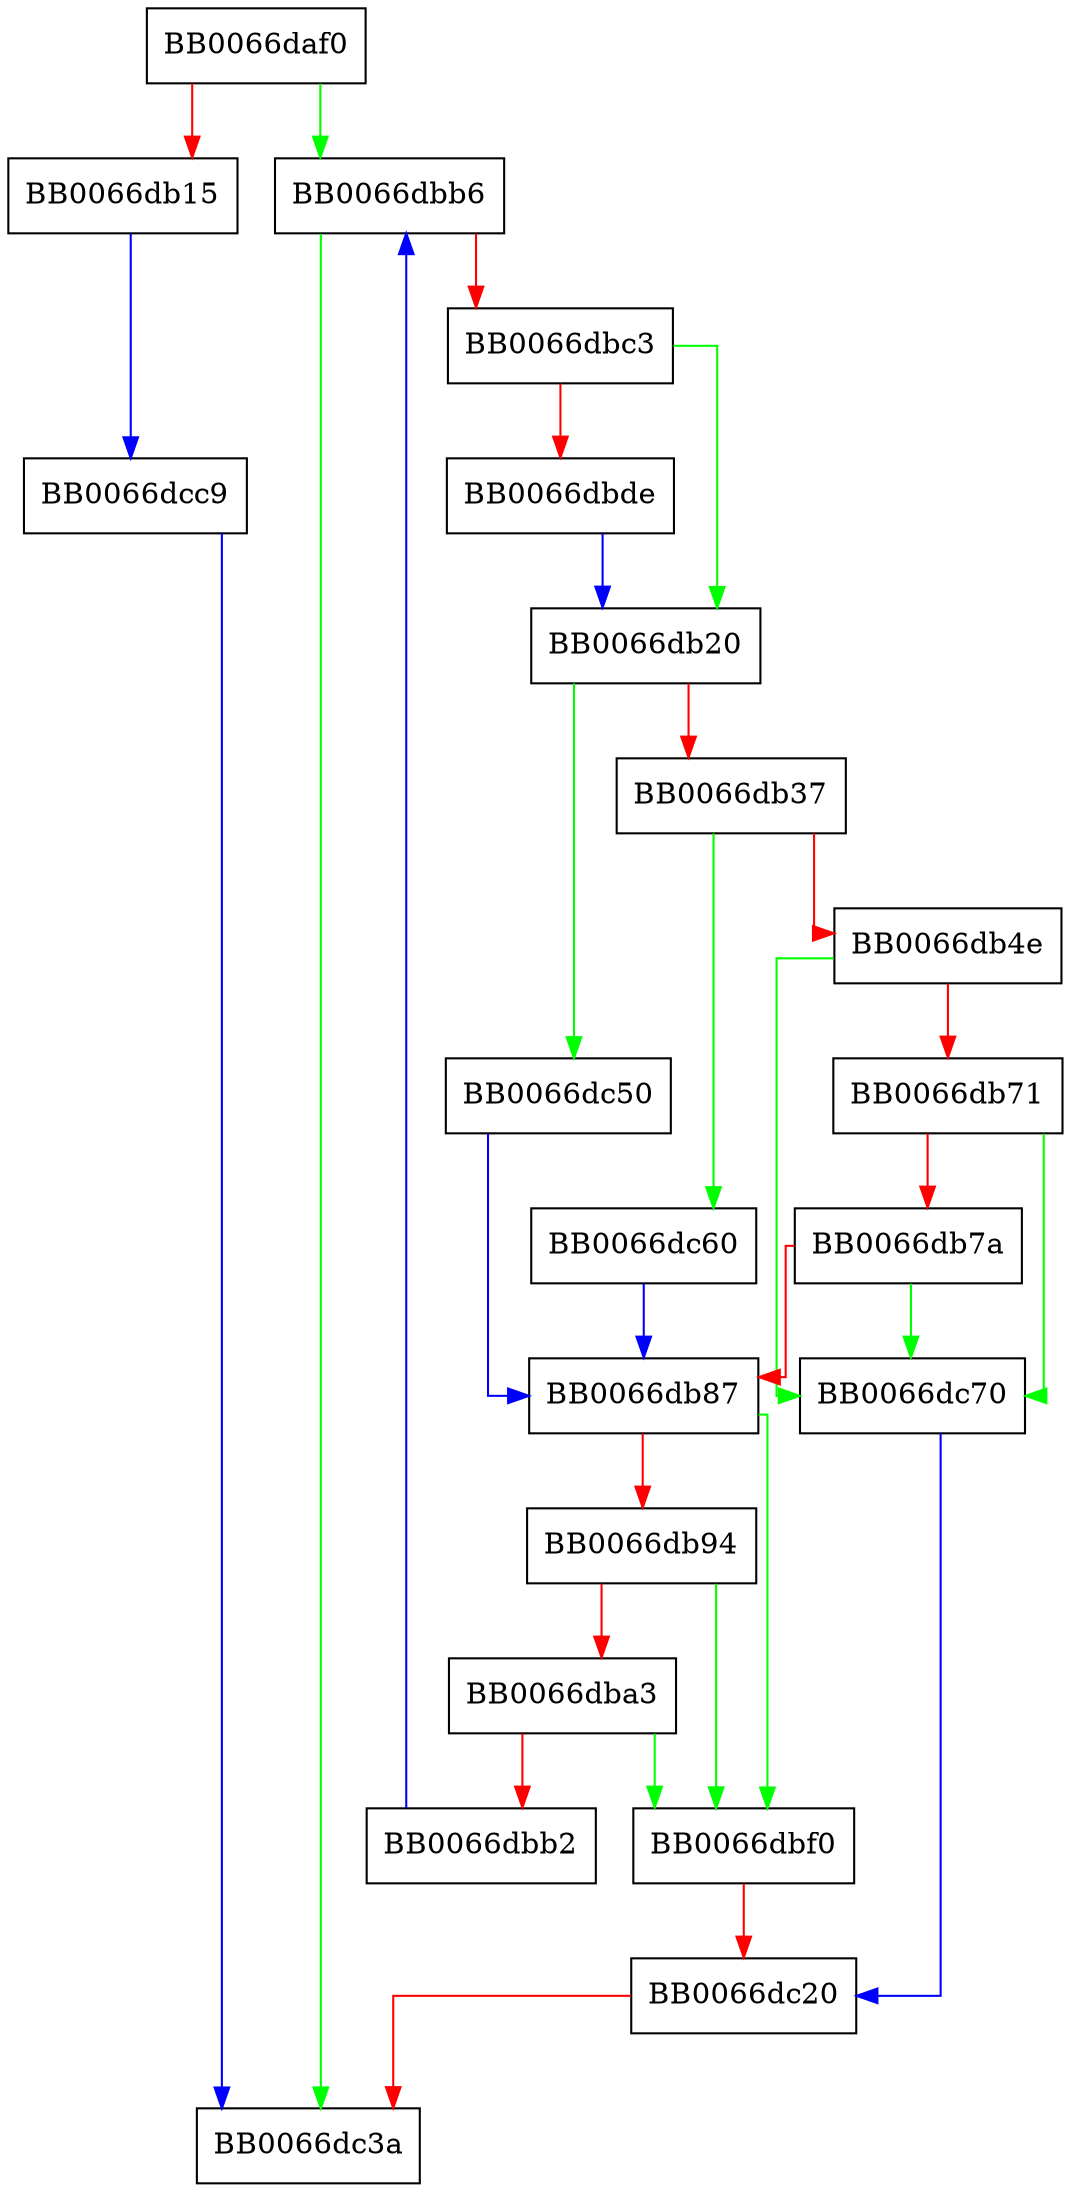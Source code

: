digraph v2i_TLS_FEATURE {
  node [shape="box"];
  graph [splines=ortho];
  BB0066daf0 -> BB0066dbb6 [color="green"];
  BB0066daf0 -> BB0066db15 [color="red"];
  BB0066db15 -> BB0066dcc9 [color="blue"];
  BB0066db20 -> BB0066dc50 [color="green"];
  BB0066db20 -> BB0066db37 [color="red"];
  BB0066db37 -> BB0066dc60 [color="green"];
  BB0066db37 -> BB0066db4e [color="red"];
  BB0066db4e -> BB0066dc70 [color="green"];
  BB0066db4e -> BB0066db71 [color="red"];
  BB0066db71 -> BB0066dc70 [color="green"];
  BB0066db71 -> BB0066db7a [color="red"];
  BB0066db7a -> BB0066dc70 [color="green"];
  BB0066db7a -> BB0066db87 [color="red"];
  BB0066db87 -> BB0066dbf0 [color="green"];
  BB0066db87 -> BB0066db94 [color="red"];
  BB0066db94 -> BB0066dbf0 [color="green"];
  BB0066db94 -> BB0066dba3 [color="red"];
  BB0066dba3 -> BB0066dbf0 [color="green"];
  BB0066dba3 -> BB0066dbb2 [color="red"];
  BB0066dbb2 -> BB0066dbb6 [color="blue"];
  BB0066dbb6 -> BB0066dc3a [color="green"];
  BB0066dbb6 -> BB0066dbc3 [color="red"];
  BB0066dbc3 -> BB0066db20 [color="green"];
  BB0066dbc3 -> BB0066dbde [color="red"];
  BB0066dbde -> BB0066db20 [color="blue"];
  BB0066dbf0 -> BB0066dc20 [color="red"];
  BB0066dc20 -> BB0066dc3a [color="red"];
  BB0066dc50 -> BB0066db87 [color="blue"];
  BB0066dc60 -> BB0066db87 [color="blue"];
  BB0066dc70 -> BB0066dc20 [color="blue"];
  BB0066dcc9 -> BB0066dc3a [color="blue"];
}